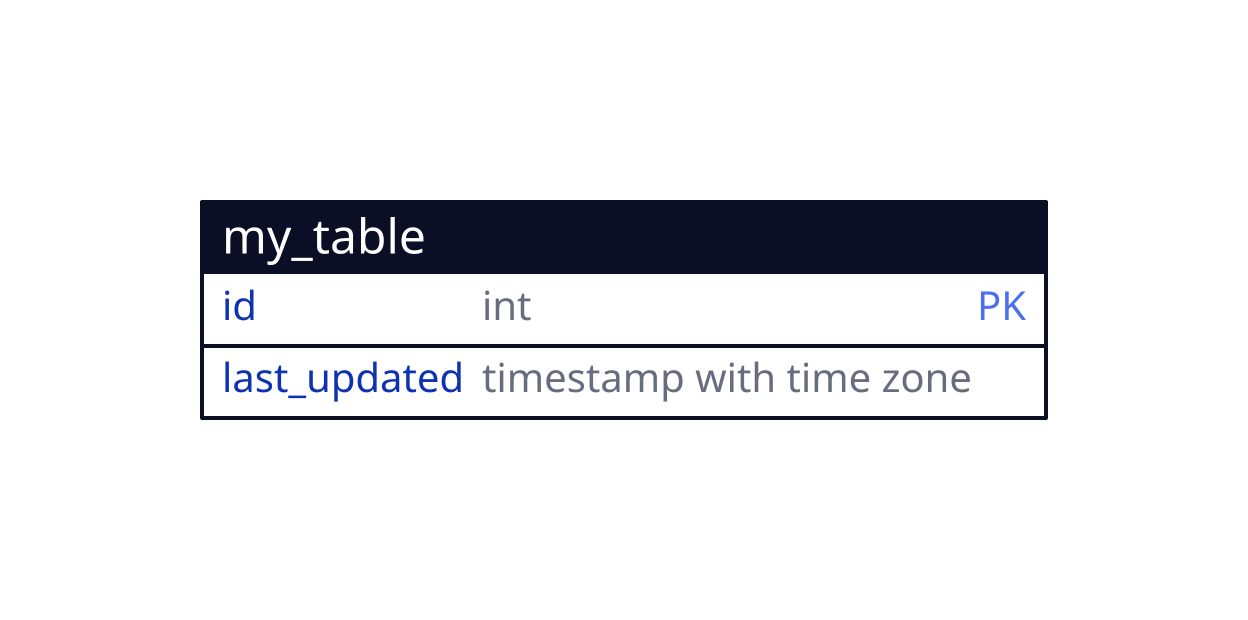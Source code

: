 my_table: {
  shape: sql_table
  # This is defined using the shorthand syntax for labels discussed in the containers section.
  # But here it's for the type of a constraint.
  # The id field becomes a map that looks like {type: int; constraint: primary_key}
  id: int {constraint: primary_key}
  last_updated: timestamp with time zone
}

